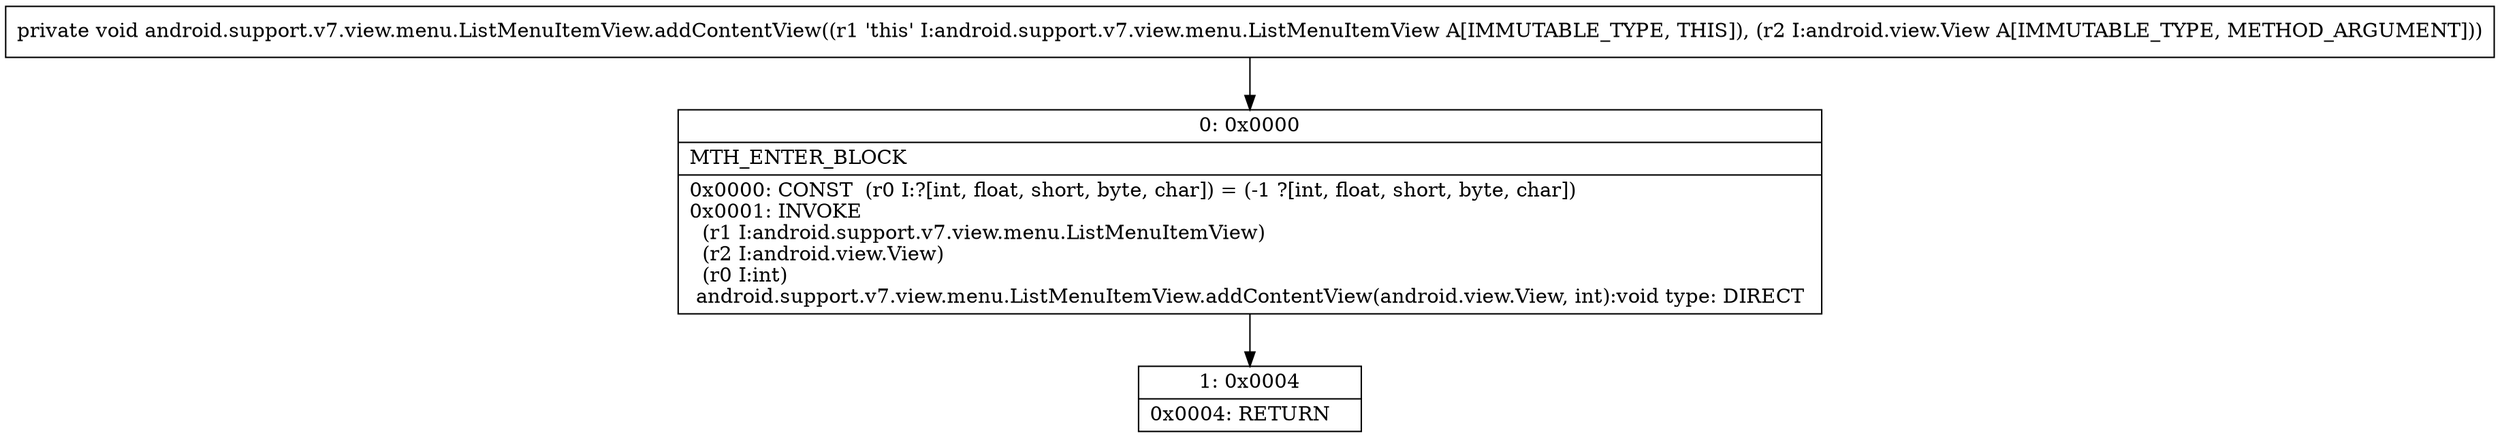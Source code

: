 digraph "CFG forandroid.support.v7.view.menu.ListMenuItemView.addContentView(Landroid\/view\/View;)V" {
Node_0 [shape=record,label="{0\:\ 0x0000|MTH_ENTER_BLOCK\l|0x0000: CONST  (r0 I:?[int, float, short, byte, char]) = (\-1 ?[int, float, short, byte, char]) \l0x0001: INVOKE  \l  (r1 I:android.support.v7.view.menu.ListMenuItemView)\l  (r2 I:android.view.View)\l  (r0 I:int)\l android.support.v7.view.menu.ListMenuItemView.addContentView(android.view.View, int):void type: DIRECT \l}"];
Node_1 [shape=record,label="{1\:\ 0x0004|0x0004: RETURN   \l}"];
MethodNode[shape=record,label="{private void android.support.v7.view.menu.ListMenuItemView.addContentView((r1 'this' I:android.support.v7.view.menu.ListMenuItemView A[IMMUTABLE_TYPE, THIS]), (r2 I:android.view.View A[IMMUTABLE_TYPE, METHOD_ARGUMENT])) }"];
MethodNode -> Node_0;
Node_0 -> Node_1;
}

